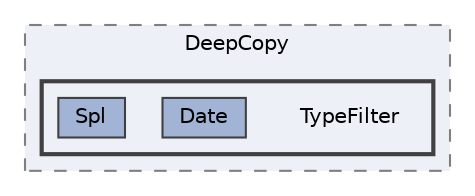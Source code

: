 digraph "plugins/learndash-certificate-builder/vendor/myclabs/deep-copy/src/DeepCopy/TypeFilter"
{
 // LATEX_PDF_SIZE
  bgcolor="transparent";
  edge [fontname=Helvetica,fontsize=10,labelfontname=Helvetica,labelfontsize=10];
  node [fontname=Helvetica,fontsize=10,shape=box,height=0.2,width=0.4];
  compound=true
  subgraph clusterdir_aa361947ba1426f954b5f988a13723a6 {
    graph [ bgcolor="#edf0f7", pencolor="grey50", label="DeepCopy", fontname=Helvetica,fontsize=10 style="filled,dashed", URL="dir_aa361947ba1426f954b5f988a13723a6.html",tooltip=""]
  subgraph clusterdir_2d02133121fc66dda65c18d7341aa229 {
    graph [ bgcolor="#edf0f7", pencolor="grey25", label="", fontname=Helvetica,fontsize=10 style="filled,bold", URL="dir_2d02133121fc66dda65c18d7341aa229.html",tooltip=""]
    dir_2d02133121fc66dda65c18d7341aa229 [shape=plaintext, label="TypeFilter"];
  dir_0a07e7c52392a2e15e4b348d011be0ee [label="Date", fillcolor="#a2b4d6", color="grey25", style="filled", URL="dir_0a07e7c52392a2e15e4b348d011be0ee.html",tooltip=""];
  dir_8bf4855e0b383a66f01f498997bc2596 [label="Spl", fillcolor="#a2b4d6", color="grey25", style="filled", URL="dir_8bf4855e0b383a66f01f498997bc2596.html",tooltip=""];
  }
  }
}

